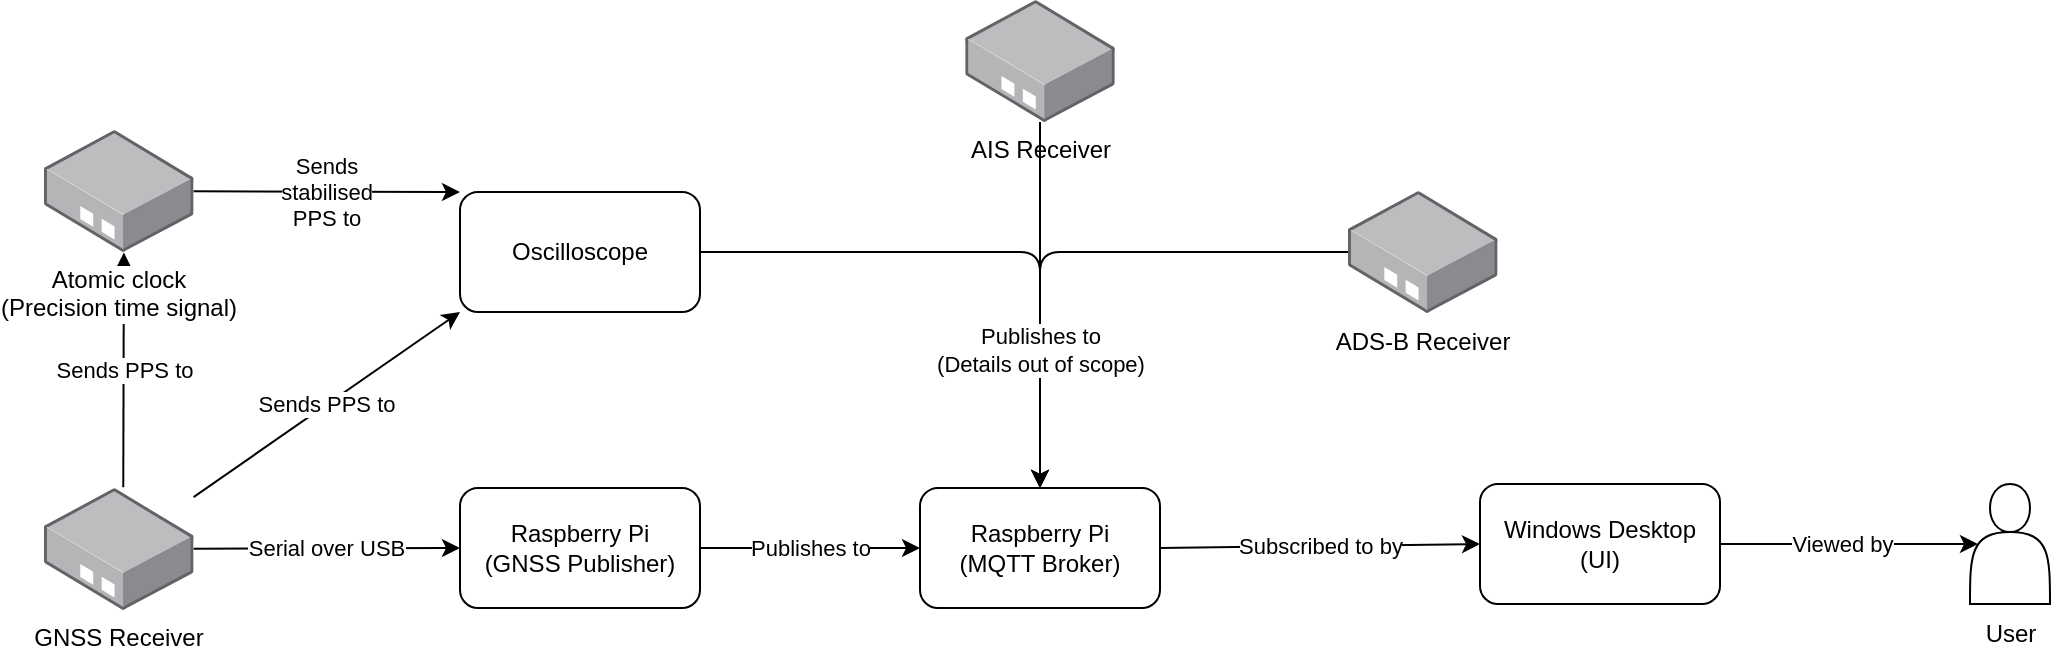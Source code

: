 <mxfile>
    <diagram id="SwQnoXymAf-Nfqckosw9" name="Page-1">
        <mxGraphModel dx="1923" dy="910" grid="0" gridSize="10" guides="1" tooltips="1" connect="1" arrows="1" fold="1" page="1" pageScale="1" pageWidth="1169" pageHeight="827" math="0" shadow="0">
            <root>
                <mxCell id="0"/>
                <mxCell id="1" parent="0"/>
                <mxCell id="10" value="Subscribed to by" style="edgeStyle=none;html=1;exitX=1;exitY=0.5;exitDx=0;exitDy=0;entryX=0;entryY=0.5;entryDx=0;entryDy=0;" edge="1" parent="1" source="11" target="37">
                    <mxGeometry relative="1" as="geometry"/>
                </mxCell>
                <mxCell id="11" value="Raspberry Pi&lt;br&gt;(MQTT Broker)" style="rounded=1;whiteSpace=wrap;html=1;" vertex="1" parent="1">
                    <mxGeometry x="489" y="251" width="120" height="60" as="geometry"/>
                </mxCell>
                <mxCell id="12" value="Serial over USB" style="edgeStyle=none;html=1;entryX=0;entryY=0.5;entryDx=0;entryDy=0;" edge="1" parent="1" source="15" target="17">
                    <mxGeometry relative="1" as="geometry"/>
                </mxCell>
                <mxCell id="13" value="Sends PPS to" style="edgeStyle=none;html=1;entryX=0;entryY=1;entryDx=0;entryDy=0;endArrow=classic;endFill=1;" edge="1" parent="1" source="15" target="26">
                    <mxGeometry relative="1" as="geometry"/>
                </mxCell>
                <mxCell id="14" value="Sends PPS to" style="edgeStyle=none;html=1;entryX=0.534;entryY=1.004;entryDx=0;entryDy=0;entryPerimeter=0;exitX=0.53;exitY=-0.006;exitDx=0;exitDy=0;exitPerimeter=0;" edge="1" parent="1" source="15" target="24">
                    <mxGeometry relative="1" as="geometry">
                        <mxPoint x="92" y="97" as="targetPoint"/>
                    </mxGeometry>
                </mxCell>
                <mxCell id="15" value="GNSS Receiver" style="points=[];aspect=fixed;html=1;align=center;shadow=0;dashed=0;image;image=img/lib/allied_telesis/media_converters/Media_Converter_Standalone.svg;" vertex="1" parent="1">
                    <mxGeometry x="51" y="251" width="74.78" height="61" as="geometry"/>
                </mxCell>
                <mxCell id="16" value="Publishes to" style="edgeStyle=none;html=1;exitX=1;exitY=0.5;exitDx=0;exitDy=0;entryX=0;entryY=0.5;entryDx=0;entryDy=0;" edge="1" parent="1" source="17" target="11">
                    <mxGeometry relative="1" as="geometry"/>
                </mxCell>
                <mxCell id="17" value="Raspberry Pi&lt;br&gt;(GNSS Publisher)" style="rounded=1;whiteSpace=wrap;html=1;" vertex="1" parent="1">
                    <mxGeometry x="259" y="251" width="120" height="60" as="geometry"/>
                </mxCell>
                <mxCell id="20" value="AIS&amp;nbsp;Receiver" style="points=[];aspect=fixed;html=1;align=center;shadow=0;dashed=0;image;image=img/lib/allied_telesis/media_converters/Media_Converter_Standalone.svg;" vertex="1" parent="1">
                    <mxGeometry x="511.61" y="7" width="74.78" height="61" as="geometry"/>
                </mxCell>
                <mxCell id="21" value="" style="edgeStyle=orthogonalEdgeStyle;html=1;entryX=0.5;entryY=0;entryDx=0;entryDy=0;" edge="1" parent="1" source="22" target="11">
                    <mxGeometry relative="1" as="geometry"/>
                </mxCell>
                <mxCell id="22" value="ADS-B&amp;nbsp;Receiver" style="points=[];aspect=fixed;html=1;align=center;shadow=0;dashed=0;image;image=img/lib/allied_telesis/media_converters/Media_Converter_Standalone.svg;" vertex="1" parent="1">
                    <mxGeometry x="703" y="102.5" width="74.78" height="61" as="geometry"/>
                </mxCell>
                <mxCell id="23" value="Sends&lt;br&gt;stabilised&lt;br&gt;PPS to" style="edgeStyle=none;html=1;entryX=0;entryY=0;entryDx=0;entryDy=0;endArrow=classic;endFill=1;" edge="1" parent="1" source="24" target="26">
                    <mxGeometry relative="1" as="geometry"/>
                </mxCell>
                <mxCell id="24" value="Atomic clock&lt;br&gt;(Precision time signal)" style="points=[];aspect=fixed;html=1;align=center;shadow=0;dashed=0;image;image=img/lib/allied_telesis/media_converters/Media_Converter_Standalone.svg;" vertex="1" parent="1">
                    <mxGeometry x="51.0" y="72" width="74.78" height="61" as="geometry"/>
                </mxCell>
                <mxCell id="25" value="" style="edgeStyle=orthogonalEdgeStyle;html=1;exitX=1;exitY=0.5;exitDx=0;exitDy=0;entryX=0.5;entryY=0;entryDx=0;entryDy=0;endArrow=classic;endFill=1;" edge="1" parent="1" source="26" target="11">
                    <mxGeometry relative="1" as="geometry"/>
                </mxCell>
                <mxCell id="26" value="Oscilloscope" style="rounded=1;whiteSpace=wrap;html=1;" vertex="1" parent="1">
                    <mxGeometry x="259" y="103" width="120" height="60" as="geometry"/>
                </mxCell>
                <mxCell id="27" value="Viewed by" style="edgeStyle=orthogonalEdgeStyle;html=1;exitX=1;exitY=0.5;exitDx=0;exitDy=0;entryX=0.1;entryY=0.5;entryDx=0;entryDy=0;entryPerimeter=0;" edge="1" parent="1" source="37" target="32">
                    <mxGeometry x="-0.054" relative="1" as="geometry">
                        <Array as="points">
                            <mxPoint x="947" y="279"/>
                            <mxPoint x="947" y="279"/>
                        </Array>
                        <mxPoint as="offset"/>
                        <mxPoint x="778.999" y="563.0" as="sourcePoint"/>
                    </mxGeometry>
                </mxCell>
                <mxCell id="32" value="" style="shape=actor;whiteSpace=wrap;html=1;" vertex="1" parent="1">
                    <mxGeometry x="1014" y="249" width="40" height="60" as="geometry"/>
                </mxCell>
                <mxCell id="37" value="Windows Desktop&lt;br&gt;(UI)" style="rounded=1;whiteSpace=wrap;html=1;" vertex="1" parent="1">
                    <mxGeometry x="769" y="249" width="120" height="60" as="geometry"/>
                </mxCell>
                <mxCell id="39" value="Publishes to&lt;br&gt;(Details out of scope)" style="edgeStyle=none;html=1;entryX=0.5;entryY=0;entryDx=0;entryDy=0;" edge="1" parent="1" source="20" target="11">
                    <mxGeometry x="0.246" relative="1" as="geometry">
                        <mxPoint as="offset"/>
                    </mxGeometry>
                </mxCell>
                <mxCell id="40" value="User" style="text;html=1;align=center;verticalAlign=middle;resizable=0;points=[];autosize=1;strokeColor=none;fillColor=none;" vertex="1" parent="1">
                    <mxGeometry x="1010.5" y="311" width="47" height="26" as="geometry"/>
                </mxCell>
            </root>
        </mxGraphModel>
    </diagram>
</mxfile>